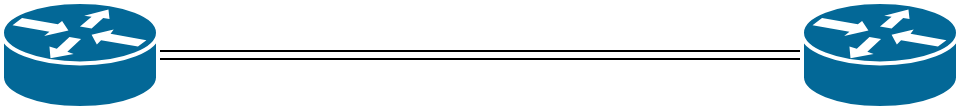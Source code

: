 <mxfile version="14.4.2" type="github">
  <diagram name="Page-1" id="c37626ed-c26b-45fb-9056-f9ebc6bb27b6">
    <mxGraphModel dx="1422" dy="762" grid="1" gridSize="10" guides="1" tooltips="1" connect="1" arrows="1" fold="1" page="1" pageScale="1" pageWidth="1100" pageHeight="850" background="#ffffff" math="0" shadow="0">
      <root>
        <mxCell id="0" />
        <mxCell id="1" parent="0" />
        <mxCell id="GKb5AAXW21KJ-2GMaE5P-3" style="edgeStyle=none;rounded=0;orthogonalLoop=1;jettySize=auto;html=1;entryX=0;entryY=0.5;entryDx=0;entryDy=0;entryPerimeter=0;shape=link;" edge="1" parent="1" source="GKb5AAXW21KJ-2GMaE5P-1" target="GKb5AAXW21KJ-2GMaE5P-2">
          <mxGeometry relative="1" as="geometry" />
        </mxCell>
        <mxCell id="GKb5AAXW21KJ-2GMaE5P-1" value="" style="shape=mxgraph.cisco.routers.router;html=1;pointerEvents=1;dashed=0;fillColor=#036897;strokeColor=#ffffff;strokeWidth=2;verticalLabelPosition=bottom;verticalAlign=top;align=center;outlineConnect=0;" vertex="1" parent="1">
          <mxGeometry x="260" y="320" width="78" height="53" as="geometry" />
        </mxCell>
        <mxCell id="GKb5AAXW21KJ-2GMaE5P-2" value="" style="shape=mxgraph.cisco.routers.router;html=1;pointerEvents=1;dashed=0;fillColor=#036897;strokeColor=#ffffff;strokeWidth=2;verticalLabelPosition=bottom;verticalAlign=top;align=center;outlineConnect=0;" vertex="1" parent="1">
          <mxGeometry x="660" y="320" width="78" height="53" as="geometry" />
        </mxCell>
      </root>
    </mxGraphModel>
  </diagram>
</mxfile>
